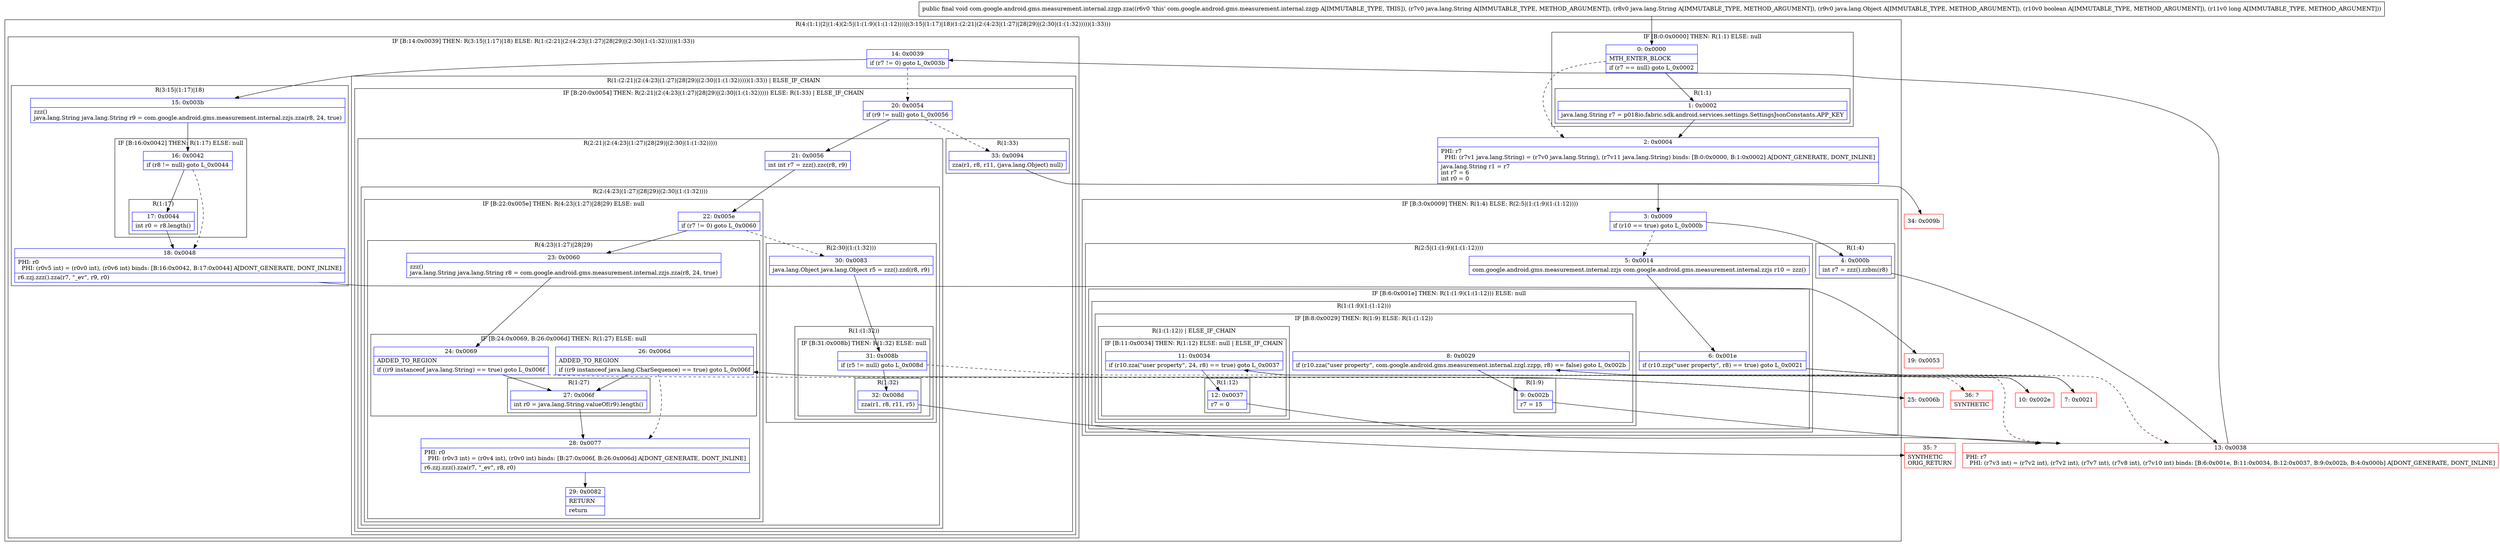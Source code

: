 digraph "CFG forcom.google.android.gms.measurement.internal.zzgp.zza(Ljava\/lang\/String;Ljava\/lang\/String;Ljava\/lang\/Object;ZJ)V" {
subgraph cluster_Region_2141780449 {
label = "R(4:(1:1)|2|(1:4)(2:5|(1:(1:9)(1:(1:12))))|(3:15|(1:17)|18)(1:(2:21|(2:(4:23|(1:27)|28|29)|(2:30|(1:(1:32)))))(1:33)))";
node [shape=record,color=blue];
subgraph cluster_IfRegion_932666269 {
label = "IF [B:0:0x0000] THEN: R(1:1) ELSE: null";
node [shape=record,color=blue];
Node_0 [shape=record,label="{0\:\ 0x0000|MTH_ENTER_BLOCK\l|if (r7 == null) goto L_0x0002\l}"];
subgraph cluster_Region_1008598320 {
label = "R(1:1)";
node [shape=record,color=blue];
Node_1 [shape=record,label="{1\:\ 0x0002|java.lang.String r7 = p018io.fabric.sdk.android.services.settings.SettingsJsonConstants.APP_KEY\l}"];
}
}
Node_2 [shape=record,label="{2\:\ 0x0004|PHI: r7 \l  PHI: (r7v1 java.lang.String) = (r7v0 java.lang.String), (r7v11 java.lang.String) binds: [B:0:0x0000, B:1:0x0002] A[DONT_GENERATE, DONT_INLINE]\l|java.lang.String r1 = r7\lint r7 = 6\lint r0 = 0\l}"];
subgraph cluster_IfRegion_2104887607 {
label = "IF [B:3:0x0009] THEN: R(1:4) ELSE: R(2:5|(1:(1:9)(1:(1:12))))";
node [shape=record,color=blue];
Node_3 [shape=record,label="{3\:\ 0x0009|if (r10 == true) goto L_0x000b\l}"];
subgraph cluster_Region_1554998806 {
label = "R(1:4)";
node [shape=record,color=blue];
Node_4 [shape=record,label="{4\:\ 0x000b|int r7 = zzz().zzbm(r8)\l}"];
}
subgraph cluster_Region_427060603 {
label = "R(2:5|(1:(1:9)(1:(1:12))))";
node [shape=record,color=blue];
Node_5 [shape=record,label="{5\:\ 0x0014|com.google.android.gms.measurement.internal.zzjs com.google.android.gms.measurement.internal.zzjs r10 = zzz()\l}"];
subgraph cluster_IfRegion_97610722 {
label = "IF [B:6:0x001e] THEN: R(1:(1:9)(1:(1:12))) ELSE: null";
node [shape=record,color=blue];
Node_6 [shape=record,label="{6\:\ 0x001e|if (r10.zzp(\"user property\", r8) == true) goto L_0x0021\l}"];
subgraph cluster_Region_1290364399 {
label = "R(1:(1:9)(1:(1:12)))";
node [shape=record,color=blue];
subgraph cluster_IfRegion_1308737114 {
label = "IF [B:8:0x0029] THEN: R(1:9) ELSE: R(1:(1:12))";
node [shape=record,color=blue];
Node_8 [shape=record,label="{8\:\ 0x0029|if (r10.zza(\"user property\", com.google.android.gms.measurement.internal.zzgl.zzpp, r8) == false) goto L_0x002b\l}"];
subgraph cluster_Region_1903914612 {
label = "R(1:9)";
node [shape=record,color=blue];
Node_9 [shape=record,label="{9\:\ 0x002b|r7 = 15\l}"];
}
subgraph cluster_Region_1102021724 {
label = "R(1:(1:12)) | ELSE_IF_CHAIN\l";
node [shape=record,color=blue];
subgraph cluster_IfRegion_385762400 {
label = "IF [B:11:0x0034] THEN: R(1:12) ELSE: null | ELSE_IF_CHAIN\l";
node [shape=record,color=blue];
Node_11 [shape=record,label="{11\:\ 0x0034|if (r10.zza(\"user property\", 24, r8) == true) goto L_0x0037\l}"];
subgraph cluster_Region_1235546448 {
label = "R(1:12)";
node [shape=record,color=blue];
Node_12 [shape=record,label="{12\:\ 0x0037|r7 = 0\l}"];
}
}
}
}
}
}
}
}
subgraph cluster_IfRegion_1756467532 {
label = "IF [B:14:0x0039] THEN: R(3:15|(1:17)|18) ELSE: R(1:(2:21|(2:(4:23|(1:27)|28|29)|(2:30|(1:(1:32)))))(1:33))";
node [shape=record,color=blue];
Node_14 [shape=record,label="{14\:\ 0x0039|if (r7 != 0) goto L_0x003b\l}"];
subgraph cluster_Region_116511611 {
label = "R(3:15|(1:17)|18)";
node [shape=record,color=blue];
Node_15 [shape=record,label="{15\:\ 0x003b|zzz()\ljava.lang.String java.lang.String r9 = com.google.android.gms.measurement.internal.zzjs.zza(r8, 24, true)\l}"];
subgraph cluster_IfRegion_310908196 {
label = "IF [B:16:0x0042] THEN: R(1:17) ELSE: null";
node [shape=record,color=blue];
Node_16 [shape=record,label="{16\:\ 0x0042|if (r8 != null) goto L_0x0044\l}"];
subgraph cluster_Region_191584581 {
label = "R(1:17)";
node [shape=record,color=blue];
Node_17 [shape=record,label="{17\:\ 0x0044|int r0 = r8.length()\l}"];
}
}
Node_18 [shape=record,label="{18\:\ 0x0048|PHI: r0 \l  PHI: (r0v5 int) = (r0v0 int), (r0v6 int) binds: [B:16:0x0042, B:17:0x0044] A[DONT_GENERATE, DONT_INLINE]\l|r6.zzj.zzz().zza(r7, \"_ev\", r9, r0)\l}"];
}
subgraph cluster_Region_1601870323 {
label = "R(1:(2:21|(2:(4:23|(1:27)|28|29)|(2:30|(1:(1:32)))))(1:33)) | ELSE_IF_CHAIN\l";
node [shape=record,color=blue];
subgraph cluster_IfRegion_1480284654 {
label = "IF [B:20:0x0054] THEN: R(2:21|(2:(4:23|(1:27)|28|29)|(2:30|(1:(1:32))))) ELSE: R(1:33) | ELSE_IF_CHAIN\l";
node [shape=record,color=blue];
Node_20 [shape=record,label="{20\:\ 0x0054|if (r9 != null) goto L_0x0056\l}"];
subgraph cluster_Region_1733754371 {
label = "R(2:21|(2:(4:23|(1:27)|28|29)|(2:30|(1:(1:32)))))";
node [shape=record,color=blue];
Node_21 [shape=record,label="{21\:\ 0x0056|int int r7 = zzz().zzc(r8, r9)\l}"];
subgraph cluster_Region_1695267793 {
label = "R(2:(4:23|(1:27)|28|29)|(2:30|(1:(1:32))))";
node [shape=record,color=blue];
subgraph cluster_IfRegion_1402594315 {
label = "IF [B:22:0x005e] THEN: R(4:23|(1:27)|28|29) ELSE: null";
node [shape=record,color=blue];
Node_22 [shape=record,label="{22\:\ 0x005e|if (r7 != 0) goto L_0x0060\l}"];
subgraph cluster_Region_1865712277 {
label = "R(4:23|(1:27)|28|29)";
node [shape=record,color=blue];
Node_23 [shape=record,label="{23\:\ 0x0060|zzz()\ljava.lang.String java.lang.String r8 = com.google.android.gms.measurement.internal.zzjs.zza(r8, 24, true)\l}"];
subgraph cluster_IfRegion_930657121 {
label = "IF [B:24:0x0069, B:26:0x006d] THEN: R(1:27) ELSE: null";
node [shape=record,color=blue];
Node_24 [shape=record,label="{24\:\ 0x0069|ADDED_TO_REGION\l|if ((r9 instanceof java.lang.String) == true) goto L_0x006f\l}"];
Node_26 [shape=record,label="{26\:\ 0x006d|ADDED_TO_REGION\l|if ((r9 instanceof java.lang.CharSequence) == true) goto L_0x006f\l}"];
subgraph cluster_Region_752026911 {
label = "R(1:27)";
node [shape=record,color=blue];
Node_27 [shape=record,label="{27\:\ 0x006f|int r0 = java.lang.String.valueOf(r9).length()\l}"];
}
}
Node_28 [shape=record,label="{28\:\ 0x0077|PHI: r0 \l  PHI: (r0v3 int) = (r0v4 int), (r0v0 int) binds: [B:27:0x006f, B:26:0x006d] A[DONT_GENERATE, DONT_INLINE]\l|r6.zzj.zzz().zza(r7, \"_ev\", r8, r0)\l}"];
Node_29 [shape=record,label="{29\:\ 0x0082|RETURN\l|return\l}"];
}
}
subgraph cluster_Region_48836172 {
label = "R(2:30|(1:(1:32)))";
node [shape=record,color=blue];
Node_30 [shape=record,label="{30\:\ 0x0083|java.lang.Object java.lang.Object r5 = zzz().zzd(r8, r9)\l}"];
subgraph cluster_Region_1019613564 {
label = "R(1:(1:32))";
node [shape=record,color=blue];
subgraph cluster_IfRegion_1233265838 {
label = "IF [B:31:0x008b] THEN: R(1:32) ELSE: null";
node [shape=record,color=blue];
Node_31 [shape=record,label="{31\:\ 0x008b|if (r5 != null) goto L_0x008d\l}"];
subgraph cluster_Region_780173090 {
label = "R(1:32)";
node [shape=record,color=blue];
Node_32 [shape=record,label="{32\:\ 0x008d|zza(r1, r8, r11, r5)\l}"];
}
}
}
}
}
}
subgraph cluster_Region_1079942809 {
label = "R(1:33)";
node [shape=record,color=blue];
Node_33 [shape=record,label="{33\:\ 0x0094|zza(r1, r8, r11, (java.lang.Object) null)\l}"];
}
}
}
}
}
Node_7 [shape=record,color=red,label="{7\:\ 0x0021}"];
Node_10 [shape=record,color=red,label="{10\:\ 0x002e}"];
Node_13 [shape=record,color=red,label="{13\:\ 0x0038|PHI: r7 \l  PHI: (r7v3 int) = (r7v2 int), (r7v2 int), (r7v7 int), (r7v8 int), (r7v10 int) binds: [B:6:0x001e, B:11:0x0034, B:12:0x0037, B:9:0x002b, B:4:0x000b] A[DONT_GENERATE, DONT_INLINE]\l}"];
Node_19 [shape=record,color=red,label="{19\:\ 0x0053}"];
Node_25 [shape=record,color=red,label="{25\:\ 0x006b}"];
Node_34 [shape=record,color=red,label="{34\:\ 0x009b}"];
Node_35 [shape=record,color=red,label="{35\:\ ?|SYNTHETIC\lORIG_RETURN\l}"];
Node_36 [shape=record,color=red,label="{36\:\ ?|SYNTHETIC\l}"];
MethodNode[shape=record,label="{public final void com.google.android.gms.measurement.internal.zzgp.zza((r6v0 'this' com.google.android.gms.measurement.internal.zzgp A[IMMUTABLE_TYPE, THIS]), (r7v0 java.lang.String A[IMMUTABLE_TYPE, METHOD_ARGUMENT]), (r8v0 java.lang.String A[IMMUTABLE_TYPE, METHOD_ARGUMENT]), (r9v0 java.lang.Object A[IMMUTABLE_TYPE, METHOD_ARGUMENT]), (r10v0 boolean A[IMMUTABLE_TYPE, METHOD_ARGUMENT]), (r11v0 long A[IMMUTABLE_TYPE, METHOD_ARGUMENT])) }"];
MethodNode -> Node_0;
Node_0 -> Node_1;
Node_0 -> Node_2[style=dashed];
Node_1 -> Node_2;
Node_2 -> Node_3;
Node_3 -> Node_4;
Node_3 -> Node_5[style=dashed];
Node_4 -> Node_13;
Node_5 -> Node_6;
Node_6 -> Node_7;
Node_6 -> Node_13[style=dashed];
Node_8 -> Node_9;
Node_8 -> Node_10[style=dashed];
Node_9 -> Node_13;
Node_11 -> Node_12;
Node_11 -> Node_13[style=dashed];
Node_12 -> Node_13;
Node_14 -> Node_15;
Node_14 -> Node_20[style=dashed];
Node_15 -> Node_16;
Node_16 -> Node_17;
Node_16 -> Node_18[style=dashed];
Node_17 -> Node_18;
Node_18 -> Node_19;
Node_20 -> Node_21;
Node_20 -> Node_33[style=dashed];
Node_21 -> Node_22;
Node_22 -> Node_23;
Node_22 -> Node_30[style=dashed];
Node_23 -> Node_24;
Node_24 -> Node_25[style=dashed];
Node_24 -> Node_27;
Node_26 -> Node_27;
Node_26 -> Node_28[style=dashed];
Node_27 -> Node_28;
Node_28 -> Node_29;
Node_30 -> Node_31;
Node_31 -> Node_32;
Node_31 -> Node_36[style=dashed];
Node_32 -> Node_35;
Node_33 -> Node_34;
Node_7 -> Node_8;
Node_10 -> Node_11;
Node_13 -> Node_14;
Node_25 -> Node_26;
}


